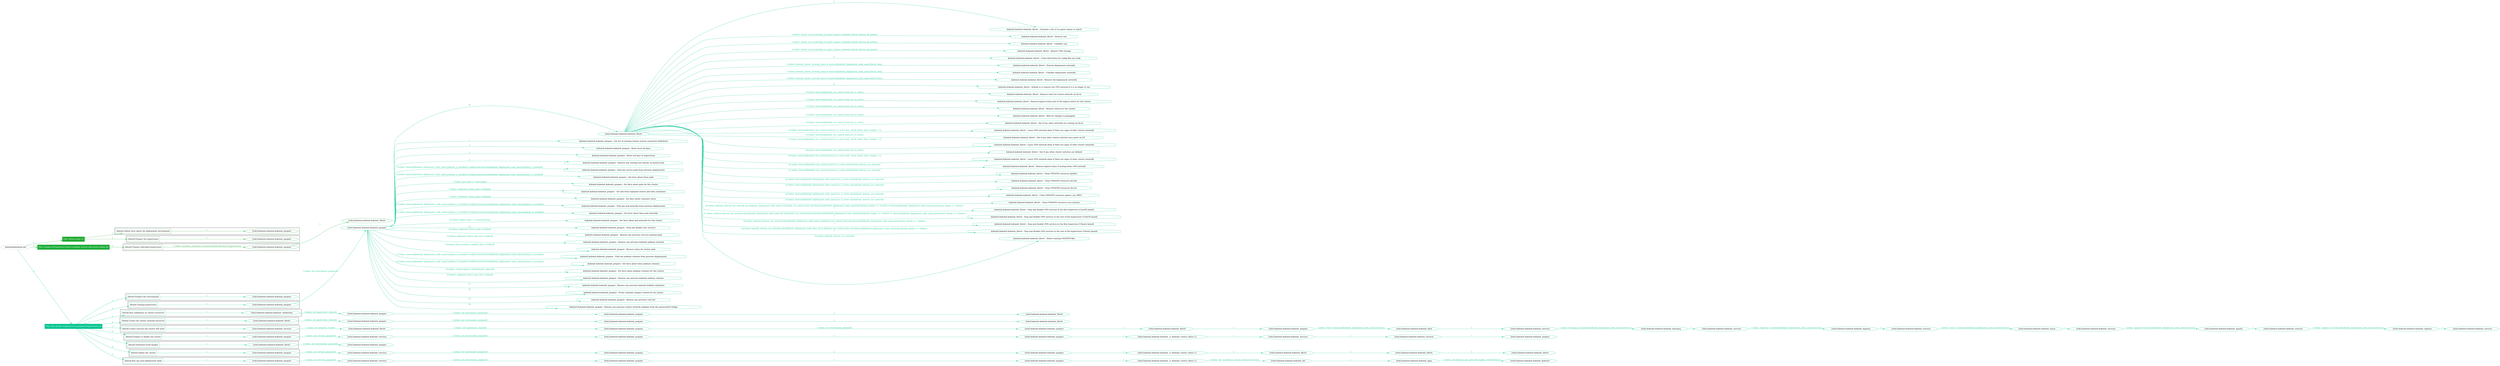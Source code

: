 digraph {
	graph [concentrate=true ordering=in rankdir=LR ratio=fill]
	edge [esep=5 sep=10]
	"kubeinit/playbook.yml" [id=root_node style=dotted]
	play_6b508097 [label="Play: Initial setup (1)" color="#21ab32" fontcolor="#ffffff" id=play_6b508097 shape=box style=filled tooltip=localhost]
	"kubeinit/playbook.yml" -> play_6b508097 [label="1 " color="#21ab32" fontcolor="#21ab32" id=edge_6d20b427 labeltooltip="1 " tooltip="1 "]
	subgraph "kubeinit.kubeinit.kubeinit_prepare" {
		role_09ddeec5 [label="[role] kubeinit.kubeinit.kubeinit_prepare" color="#21ab32" id=role_09ddeec5 tooltip="kubeinit.kubeinit.kubeinit_prepare"]
	}
	subgraph "kubeinit.kubeinit.kubeinit_prepare" {
		role_709d2f3a [label="[role] kubeinit.kubeinit.kubeinit_prepare" color="#21ab32" id=role_709d2f3a tooltip="kubeinit.kubeinit.kubeinit_prepare"]
	}
	subgraph "Play: Initial setup (1)" {
		play_6b508097 -> block_69dc7e77 [label=1 color="#21ab32" fontcolor="#21ab32" id=edge_f3945886 labeltooltip=1 tooltip=1]
		subgraph cluster_block_69dc7e77 {
			block_69dc7e77 [label="[block] Gather facts about the deployment environment" color="#21ab32" id=block_69dc7e77 labeltooltip="Gather facts about the deployment environment" shape=box tooltip="Gather facts about the deployment environment"]
			block_69dc7e77 -> role_09ddeec5 [label="1 " color="#21ab32" fontcolor="#21ab32" id=edge_68af06e1 labeltooltip="1 " tooltip="1 "]
		}
		play_6b508097 -> block_f2172d6e [label=2 color="#21ab32" fontcolor="#21ab32" id=edge_77ccdf61 labeltooltip=2 tooltip=2]
		subgraph cluster_block_f2172d6e {
			block_f2172d6e [label="[block] Prepare the hypervisors" color="#21ab32" id=block_f2172d6e labeltooltip="Prepare the hypervisors" shape=box tooltip="Prepare the hypervisors"]
			block_f2172d6e -> role_709d2f3a [label="1 " color="#21ab32" fontcolor="#21ab32" id=edge_4c955126 labeltooltip="1 " tooltip="1 "]
		}
	}
	play_7d1d71f0 [label="Play: Prepare all hypervisor hosts to deploy service and cluster nodes (0)" color="#1eae3a" fontcolor="#ffffff" id=play_7d1d71f0 shape=box style=filled tooltip="Play: Prepare all hypervisor hosts to deploy service and cluster nodes (0)"]
	"kubeinit/playbook.yml" -> play_7d1d71f0 [label="2 " color="#1eae3a" fontcolor="#1eae3a" id=edge_5a2d0046 labeltooltip="2 " tooltip="2 "]
	subgraph "kubeinit.kubeinit.kubeinit_libvirt" {
		role_07608cf1 [label="[role] kubeinit.kubeinit.kubeinit_libvirt" color="#1eae3a" id=role_07608cf1 tooltip="kubeinit.kubeinit.kubeinit_libvirt"]
	}
	subgraph "kubeinit.kubeinit.kubeinit_prepare" {
		role_78d25526 [label="[role] kubeinit.kubeinit.kubeinit_prepare" color="#1eae3a" id=role_78d25526 tooltip="kubeinit.kubeinit.kubeinit_prepare"]
		role_78d25526 -> role_07608cf1 [label="1 " color="#1eae3a" fontcolor="#1eae3a" id=edge_0f8e33da labeltooltip="1 " tooltip="1 "]
	}
	subgraph "Play: Prepare all hypervisor hosts to deploy service and cluster nodes (0)" {
		play_7d1d71f0 -> block_b2aab1a8 [label=1 color="#1eae3a" fontcolor="#1eae3a" id=edge_626925ab labeltooltip=1 tooltip=1]
		subgraph cluster_block_b2aab1a8 {
			block_b2aab1a8 [label="[block] Prepare individual hypervisors" color="#1eae3a" id=block_b2aab1a8 labeltooltip="Prepare individual hypervisors" shape=box tooltip="Prepare individual hypervisors"]
			block_b2aab1a8 -> role_78d25526 [label="1 [when: inventory_hostname in hostvars['kubeinit-facts'].hypervisors]" color="#1eae3a" fontcolor="#1eae3a" id=edge_decd3965 labeltooltip="1 [when: inventory_hostname in hostvars['kubeinit-facts'].hypervisors]" tooltip="1 [when: inventory_hostname in hostvars['kubeinit-facts'].hypervisors]"]
		}
	}
	play_75e70ce2 [label="Play: Run cluster deployment on prepared hypervisors (1)" color="#07c591" fontcolor="#ffffff" id=play_75e70ce2 shape=box style=filled tooltip=localhost]
	"kubeinit/playbook.yml" -> play_75e70ce2 [label="3 " color="#07c591" fontcolor="#07c591" id=edge_a6a03ca4 labeltooltip="3 " tooltip="3 "]
	subgraph "kubeinit.kubeinit.kubeinit_prepare" {
		role_f0410a28 [label="[role] kubeinit.kubeinit.kubeinit_prepare" color="#07c591" id=role_f0410a28 tooltip="kubeinit.kubeinit.kubeinit_prepare"]
	}
	subgraph "kubeinit.kubeinit.kubeinit_libvirt" {
		role_5434c037 [label="[role] kubeinit.kubeinit.kubeinit_libvirt" color="#07c591" id=role_5434c037 tooltip="kubeinit.kubeinit.kubeinit_libvirt"]
		task_1cceba07 [label="kubeinit.kubeinit.kubeinit_libvirt : Generate a list of vm guest names to match" color="#07c591" id=task_1cceba07 shape=octagon tooltip="kubeinit.kubeinit.kubeinit_libvirt : Generate a list of vm guest names to match"]
		role_5434c037 -> task_1cceba07 [label="1 " color="#07c591" fontcolor="#07c591" id=edge_4d5402cb labeltooltip="1 " tooltip="1 "]
		task_c10353f2 [label="kubeinit.kubeinit.kubeinit_libvirt : Destroy vms" color="#07c591" id=task_c10353f2 shape=octagon tooltip="kubeinit.kubeinit.kubeinit_libvirt : Destroy vms"]
		role_5434c037 -> task_c10353f2 [label="2 [when: cluster_vm in matching_vm_guest_names or kubeinit_libvirt_destroy_all_guests]" color="#07c591" fontcolor="#07c591" id=edge_22eb41ca labeltooltip="2 [when: cluster_vm in matching_vm_guest_names or kubeinit_libvirt_destroy_all_guests]" tooltip="2 [when: cluster_vm in matching_vm_guest_names or kubeinit_libvirt_destroy_all_guests]"]
		task_178c427b [label="kubeinit.kubeinit.kubeinit_libvirt : Undefine vms" color="#07c591" id=task_178c427b shape=octagon tooltip="kubeinit.kubeinit.kubeinit_libvirt : Undefine vms"]
		role_5434c037 -> task_178c427b [label="3 [when: cluster_vm in matching_vm_guest_names or kubeinit_libvirt_destroy_all_guests]" color="#07c591" fontcolor="#07c591" id=edge_0ec7c8f2 labeltooltip="3 [when: cluster_vm in matching_vm_guest_names or kubeinit_libvirt_destroy_all_guests]" tooltip="3 [when: cluster_vm in matching_vm_guest_names or kubeinit_libvirt_destroy_all_guests]"]
		task_4227d6d1 [label="kubeinit.kubeinit.kubeinit_libvirt : Remove VMs storage" color="#07c591" id=task_4227d6d1 shape=octagon tooltip="kubeinit.kubeinit.kubeinit_libvirt : Remove VMs storage"]
		role_5434c037 -> task_4227d6d1 [label="4 [when: cluster_vm in matching_vm_guest_names or kubeinit_libvirt_destroy_all_guests]" color="#07c591" fontcolor="#07c591" id=edge_632378bb labeltooltip="4 [when: cluster_vm in matching_vm_guest_names or kubeinit_libvirt_destroy_all_guests]" tooltip="4 [when: cluster_vm in matching_vm_guest_names or kubeinit_libvirt_destroy_all_guests]"]
		task_23b1ee82 [label="kubeinit.kubeinit.kubeinit_libvirt : Clean directories for config files per node" color="#07c591" id=task_23b1ee82 shape=octagon tooltip="kubeinit.kubeinit.kubeinit_libvirt : Clean directories for config files per node"]
		role_5434c037 -> task_23b1ee82 [label="5 " color="#07c591" fontcolor="#07c591" id=edge_34a8e618 labeltooltip="5 " tooltip="5 "]
		task_1fa3c9d6 [label="kubeinit.kubeinit.kubeinit_libvirt : Destroy deployment networks" color="#07c591" id=task_1fa3c9d6 shape=octagon tooltip="kubeinit.kubeinit.kubeinit_libvirt : Destroy deployment networks"]
		role_5434c037 -> task_1fa3c9d6 [label="6 [when: kubeinit_cluster_network_name in hostvars[kubeinit_deployment_node_name].libvirt_nets]" color="#07c591" fontcolor="#07c591" id=edge_d7d40df7 labeltooltip="6 [when: kubeinit_cluster_network_name in hostvars[kubeinit_deployment_node_name].libvirt_nets]" tooltip="6 [when: kubeinit_cluster_network_name in hostvars[kubeinit_deployment_node_name].libvirt_nets]"]
		task_c3eb918c [label="kubeinit.kubeinit.kubeinit_libvirt : Undefine deployment networks" color="#07c591" id=task_c3eb918c shape=octagon tooltip="kubeinit.kubeinit.kubeinit_libvirt : Undefine deployment networks"]
		role_5434c037 -> task_c3eb918c [label="7 [when: kubeinit_cluster_network_name in hostvars[kubeinit_deployment_node_name].libvirt_nets]" color="#07c591" fontcolor="#07c591" id=edge_a3f78365 labeltooltip="7 [when: kubeinit_cluster_network_name in hostvars[kubeinit_deployment_node_name].libvirt_nets]" tooltip="7 [when: kubeinit_cluster_network_name in hostvars[kubeinit_deployment_node_name].libvirt_nets]"]
		task_9b6f3411 [label="kubeinit.kubeinit.kubeinit_libvirt : Remove the deployment networks" color="#07c591" id=task_9b6f3411 shape=octagon tooltip="kubeinit.kubeinit.kubeinit_libvirt : Remove the deployment networks"]
		role_5434c037 -> task_9b6f3411 [label="8 [when: kubeinit_cluster_network_name in hostvars[kubeinit_deployment_node_name].libvirt_nets]" color="#07c591" fontcolor="#07c591" id=edge_90d46ae5 labeltooltip="8 [when: kubeinit_cluster_network_name in hostvars[kubeinit_deployment_node_name].libvirt_nets]" tooltip="8 [when: kubeinit_cluster_network_name in hostvars[kubeinit_deployment_node_name].libvirt_nets]"]
		task_0af57b42 [label="kubeinit.kubeinit.kubeinit_libvirt : Default is to remove the OVN network if it is no longer in use" color="#07c591" id=task_0af57b42 shape=octagon tooltip="kubeinit.kubeinit.kubeinit_libvirt : Default is to remove the OVN network if it is no longer in use"]
		role_5434c037 -> task_0af57b42 [label="9 " color="#07c591" fontcolor="#07c591" id=edge_4aa5e818 labeltooltip="9 " tooltip="9 "]
		task_2e903851 [label="kubeinit.kubeinit.kubeinit_libvirt : Remove route for cluster network via br-ex" color="#07c591" id=task_2e903851 shape=octagon tooltip="kubeinit.kubeinit.kubeinit_libvirt : Remove route for cluster network via br-ex"]
		role_5434c037 -> task_2e903851 [label="10 [when: hostvars[kubeinit_ovn_central_host].ovs_is_active]" color="#07c591" fontcolor="#07c591" id=edge_a393c837 labeltooltip="10 [when: hostvars[kubeinit_ovn_central_host].ovs_is_active]" tooltip="10 [when: hostvars[kubeinit_ovn_central_host].ovs_is_active]"]
		task_c2d22031 [label="kubeinit.kubeinit.kubeinit_libvirt : Remove logical router port of the logical switch for this cluster" color="#07c591" id=task_c2d22031 shape=octagon tooltip="kubeinit.kubeinit.kubeinit_libvirt : Remove logical router port of the logical switch for this cluster"]
		role_5434c037 -> task_c2d22031 [label="11 [when: hostvars[kubeinit_ovn_central_host].ovs_is_active]" color="#07c591" fontcolor="#07c591" id=edge_a17e471a labeltooltip="11 [when: hostvars[kubeinit_ovn_central_host].ovs_is_active]" tooltip="11 [when: hostvars[kubeinit_ovn_central_host].ovs_is_active]"]
		task_13b88446 [label="kubeinit.kubeinit.kubeinit_libvirt : Remove switch for this cluster" color="#07c591" id=task_13b88446 shape=octagon tooltip="kubeinit.kubeinit.kubeinit_libvirt : Remove switch for this cluster"]
		role_5434c037 -> task_13b88446 [label="12 [when: hostvars[kubeinit_ovn_central_host].ovs_is_active]" color="#07c591" fontcolor="#07c591" id=edge_337d7d58 labeltooltip="12 [when: hostvars[kubeinit_ovn_central_host].ovs_is_active]" tooltip="12 [when: hostvars[kubeinit_ovn_central_host].ovs_is_active]"]
		task_e06c4640 [label="kubeinit.kubeinit.kubeinit_libvirt : Wait for changes to propagate" color="#07c591" id=task_e06c4640 shape=octagon tooltip="kubeinit.kubeinit.kubeinit_libvirt : Wait for changes to propagate"]
		role_5434c037 -> task_e06c4640 [label="13 [when: hostvars[kubeinit_ovn_central_host].ovs_is_active]" color="#07c591" fontcolor="#07c591" id=edge_f70cf73e labeltooltip="13 [when: hostvars[kubeinit_ovn_central_host].ovs_is_active]" tooltip="13 [when: hostvars[kubeinit_ovn_central_host].ovs_is_active]"]
		task_e9bfacc2 [label="kubeinit.kubeinit.kubeinit_libvirt : See if any other networks are routing via br-ex" color="#07c591" id=task_e9bfacc2 shape=octagon tooltip="kubeinit.kubeinit.kubeinit_libvirt : See if any other networks are routing via br-ex"]
		role_5434c037 -> task_e9bfacc2 [label="14 [when: hostvars[kubeinit_ovn_central_host].ovs_is_active]" color="#07c591" fontcolor="#07c591" id=edge_cc9c0672 labeltooltip="14 [when: hostvars[kubeinit_ovn_central_host].ovs_is_active]" tooltip="14 [when: hostvars[kubeinit_ovn_central_host].ovs_is_active]"]
		task_c79a37d0 [label="kubeinit.kubeinit.kubeinit_libvirt : Leave OVN network alone if there are signs of other cluster networks" color="#07c591" id=task_c79a37d0 shape=octagon tooltip="kubeinit.kubeinit.kubeinit_libvirt : Leave OVN network alone if there are signs of other cluster networks"]
		role_5434c037 -> task_c79a37d0 [label="15 [when: hostvars[kubeinit_ovn_central_host].ovs_is_active and _result.stdout_lines | length > 1]" color="#07c591" fontcolor="#07c591" id=edge_db0cb00b labeltooltip="15 [when: hostvars[kubeinit_ovn_central_host].ovs_is_active and _result.stdout_lines | length > 1]" tooltip="15 [when: hostvars[kubeinit_ovn_central_host].ovs_is_active and _result.stdout_lines | length > 1]"]
		task_ffddbb0a [label="kubeinit.kubeinit.kubeinit_libvirt : See if any other cluster switches have ports on lr0" color="#07c591" id=task_ffddbb0a shape=octagon tooltip="kubeinit.kubeinit.kubeinit_libvirt : See if any other cluster switches have ports on lr0"]
		role_5434c037 -> task_ffddbb0a [label="16 [when: hostvars[kubeinit_ovn_central_host].ovs_is_active]" color="#07c591" fontcolor="#07c591" id=edge_5d2aa6f7 labeltooltip="16 [when: hostvars[kubeinit_ovn_central_host].ovs_is_active]" tooltip="16 [when: hostvars[kubeinit_ovn_central_host].ovs_is_active]"]
		task_a3b06fe5 [label="kubeinit.kubeinit.kubeinit_libvirt : Leave OVN network alone if there are signs of other cluster networks" color="#07c591" id=task_a3b06fe5 shape=octagon tooltip="kubeinit.kubeinit.kubeinit_libvirt : Leave OVN network alone if there are signs of other cluster networks"]
		role_5434c037 -> task_a3b06fe5 [label="17 [when: hostvars[kubeinit_ovn_central_host].ovs_is_active and _result.stdout_lines | length > 1]" color="#07c591" fontcolor="#07c591" id=edge_f767acde labeltooltip="17 [when: hostvars[kubeinit_ovn_central_host].ovs_is_active and _result.stdout_lines | length > 1]" tooltip="17 [when: hostvars[kubeinit_ovn_central_host].ovs_is_active and _result.stdout_lines | length > 1]"]
		task_f33a9607 [label="kubeinit.kubeinit.kubeinit_libvirt : See if any other cluster switches are defined" color="#07c591" id=task_f33a9607 shape=octagon tooltip="kubeinit.kubeinit.kubeinit_libvirt : See if any other cluster switches are defined"]
		role_5434c037 -> task_f33a9607 [label="18 [when: hostvars[kubeinit_ovn_central_host].ovs_is_active]" color="#07c591" fontcolor="#07c591" id=edge_e724cc03 labeltooltip="18 [when: hostvars[kubeinit_ovn_central_host].ovs_is_active]" tooltip="18 [when: hostvars[kubeinit_ovn_central_host].ovs_is_active]"]
		task_5e8cc2f0 [label="kubeinit.kubeinit.kubeinit_libvirt : Leave OVN network alone if there are signs of other cluster networks" color="#07c591" id=task_5e8cc2f0 shape=octagon tooltip="kubeinit.kubeinit.kubeinit_libvirt : Leave OVN network alone if there are signs of other cluster networks"]
		role_5434c037 -> task_5e8cc2f0 [label="19 [when: hostvars[kubeinit_ovn_central_host].ovs_is_active and _result.stdout_lines | length > 1]" color="#07c591" fontcolor="#07c591" id=edge_ca568189 labeltooltip="19 [when: hostvars[kubeinit_ovn_central_host].ovs_is_active and _result.stdout_lines | length > 1]" tooltip="19 [when: hostvars[kubeinit_ovn_central_host].ovs_is_active and _result.stdout_lines | length > 1]"]
		task_43a987b9 [label="kubeinit.kubeinit.kubeinit_libvirt : Remove logical router if tearing down OVN network" color="#07c591" id=task_43a987b9 shape=octagon tooltip="kubeinit.kubeinit.kubeinit_libvirt : Remove logical router if tearing down OVN network"]
		role_5434c037 -> task_43a987b9 [label="20 [when: hostvars[kubeinit_ovn_central_host].ovs_is_active and kubeinit_destroy_ovn_network]" color="#07c591" fontcolor="#07c591" id=edge_9c7cbaca labeltooltip="20 [when: hostvars[kubeinit_ovn_central_host].ovs_is_active and kubeinit_destroy_ovn_network]" tooltip="20 [when: hostvars[kubeinit_ovn_central_host].ovs_is_active and kubeinit_destroy_ovn_network]"]
		task_404668c2 [label="kubeinit.kubeinit.kubeinit_libvirt : Clean OVN/OVS resources (public)" color="#07c591" id=task_404668c2 shape=octagon tooltip="kubeinit.kubeinit.kubeinit_libvirt : Clean OVN/OVS resources (public)"]
		role_5434c037 -> task_404668c2 [label="21 [when: hostvars[kubeinit_ovn_central_host].ovs_is_active and kubeinit_destroy_ovn_network]" color="#07c591" fontcolor="#07c591" id=edge_ec51a6af labeltooltip="21 [when: hostvars[kubeinit_ovn_central_host].ovs_is_active and kubeinit_destroy_ovn_network]" tooltip="21 [when: hostvars[kubeinit_ovn_central_host].ovs_is_active and kubeinit_destroy_ovn_network]"]
		task_2d2d1fa9 [label="kubeinit.kubeinit.kubeinit_libvirt : Clean OVN/OVS resources (br-int)" color="#07c591" id=task_2d2d1fa9 shape=octagon tooltip="kubeinit.kubeinit.kubeinit_libvirt : Clean OVN/OVS resources (br-int)"]
		role_5434c037 -> task_2d2d1fa9 [label="22 [when: hostvars[kubeinit_deployment_node_name].ovs_is_active and kubeinit_destroy_ovn_network]" color="#07c591" fontcolor="#07c591" id=edge_5401d14d labeltooltip="22 [when: hostvars[kubeinit_deployment_node_name].ovs_is_active and kubeinit_destroy_ovn_network]" tooltip="22 [when: hostvars[kubeinit_deployment_node_name].ovs_is_active and kubeinit_destroy_ovn_network]"]
		task_5d55a142 [label="kubeinit.kubeinit.kubeinit_libvirt : Clean OVN/OVS resources (br-ex)" color="#07c591" id=task_5d55a142 shape=octagon tooltip="kubeinit.kubeinit.kubeinit_libvirt : Clean OVN/OVS resources (br-ex)"]
		role_5434c037 -> task_5d55a142 [label="23 [when: hostvars[kubeinit_deployment_node_name].ovs_is_active and kubeinit_destroy_ovn_network]" color="#07c591" fontcolor="#07c591" id=edge_8e5bde8f labeltooltip="23 [when: hostvars[kubeinit_deployment_node_name].ovs_is_active and kubeinit_destroy_ovn_network]" tooltip="23 [when: hostvars[kubeinit_deployment_node_name].ovs_is_active and kubeinit_destroy_ovn_network]"]
		task_10b732ed [label="kubeinit.kubeinit.kubeinit_libvirt : Clean OVN/OVS resources (genev_sys_6081)" color="#07c591" id=task_10b732ed shape=octagon tooltip="kubeinit.kubeinit.kubeinit_libvirt : Clean OVN/OVS resources (genev_sys_6081)"]
		role_5434c037 -> task_10b732ed [label="24 [when: hostvars[kubeinit_deployment_node_name].ovs_is_active and kubeinit_destroy_ovn_network]" color="#07c591" fontcolor="#07c591" id=edge_bb5a4324 labeltooltip="24 [when: hostvars[kubeinit_deployment_node_name].ovs_is_active and kubeinit_destroy_ovn_network]" tooltip="24 [when: hostvars[kubeinit_deployment_node_name].ovs_is_active and kubeinit_destroy_ovn_network]"]
		task_8903cebe [label="kubeinit.kubeinit.kubeinit_libvirt : Clean OVN/OVS resources (ovs-system)" color="#07c591" id=task_8903cebe shape=octagon tooltip="kubeinit.kubeinit.kubeinit_libvirt : Clean OVN/OVS resources (ovs-system)"]
		role_5434c037 -> task_8903cebe [label="25 [when: hostvars[kubeinit_deployment_node_name].ovs_is_active and kubeinit_destroy_ovn_network]" color="#07c591" fontcolor="#07c591" id=edge_1b090ee3 labeltooltip="25 [when: hostvars[kubeinit_deployment_node_name].ovs_is_active and kubeinit_destroy_ovn_network]" tooltip="25 [when: hostvars[kubeinit_deployment_node_name].ovs_is_active and kubeinit_destroy_ovn_network]"]
		task_c5b1cabf [label="kubeinit.kubeinit.kubeinit_libvirt : Stop and disable OVN services in the first hypervisor (CentOS based)" color="#07c591" id=task_c5b1cabf shape=octagon tooltip="kubeinit.kubeinit.kubeinit_libvirt : Stop and disable OVN services in the first hypervisor (CentOS based)"]
		role_5434c037 -> task_c5b1cabf [label="26 [when: kubeinit_destroy_ovn_network and (kubeinit_deployment_node_name in kubeinit_ovn_central_host) and (hostvars[kubeinit_deployment_node_name].distribution_family == 'CentOS' or hostvars[kubeinit_deployment_node_name].distribution_family == 'Fedora')
]" color="#07c591" fontcolor="#07c591" id=edge_d6139465 labeltooltip="26 [when: kubeinit_destroy_ovn_network and (kubeinit_deployment_node_name in kubeinit_ovn_central_host) and (hostvars[kubeinit_deployment_node_name].distribution_family == 'CentOS' or hostvars[kubeinit_deployment_node_name].distribution_family == 'Fedora')
]" tooltip="26 [when: kubeinit_destroy_ovn_network and (kubeinit_deployment_node_name in kubeinit_ovn_central_host) and (hostvars[kubeinit_deployment_node_name].distribution_family == 'CentOS' or hostvars[kubeinit_deployment_node_name].distribution_family == 'Fedora')
]"]
		task_cb05093f [label="kubeinit.kubeinit.kubeinit_libvirt : Stop and disable OVN services in the rest of the hypervisors (CentOS based)" color="#07c591" id=task_cb05093f shape=octagon tooltip="kubeinit.kubeinit.kubeinit_libvirt : Stop and disable OVN services in the rest of the hypervisors (CentOS based)"]
		role_5434c037 -> task_cb05093f [label="27 [when: kubeinit_destroy_ovn_network and (kubeinit_deployment_node_name not in kubeinit_ovn_central_host) and (hostvars[kubeinit_deployment_node_name].distribution_family == 'CentOS' or hostvars[kubeinit_deployment_node_name].distribution_family == 'Fedora')
]" color="#07c591" fontcolor="#07c591" id=edge_4b12718d labeltooltip="27 [when: kubeinit_destroy_ovn_network and (kubeinit_deployment_node_name not in kubeinit_ovn_central_host) and (hostvars[kubeinit_deployment_node_name].distribution_family == 'CentOS' or hostvars[kubeinit_deployment_node_name].distribution_family == 'Fedora')
]" tooltip="27 [when: kubeinit_destroy_ovn_network and (kubeinit_deployment_node_name not in kubeinit_ovn_central_host) and (hostvars[kubeinit_deployment_node_name].distribution_family == 'CentOS' or hostvars[kubeinit_deployment_node_name].distribution_family == 'Fedora')
]"]
		task_9e361052 [label="kubeinit.kubeinit.kubeinit_libvirt : Stop and disable OVN services in the first hypervisor (Ubuntu based)" color="#07c591" id=task_9e361052 shape=octagon tooltip="kubeinit.kubeinit.kubeinit_libvirt : Stop and disable OVN services in the first hypervisor (Ubuntu based)"]
		role_5434c037 -> task_9e361052 [label="28 [when: kubeinit_destroy_ovn_network and (kubeinit_deployment_node_name in kubeinit_ovn_central_host) and (hostvars[kubeinit_deployment_node_name].distribution_family == 'Debian')
]" color="#07c591" fontcolor="#07c591" id=edge_b75694d1 labeltooltip="28 [when: kubeinit_destroy_ovn_network and (kubeinit_deployment_node_name in kubeinit_ovn_central_host) and (hostvars[kubeinit_deployment_node_name].distribution_family == 'Debian')
]" tooltip="28 [when: kubeinit_destroy_ovn_network and (kubeinit_deployment_node_name in kubeinit_ovn_central_host) and (hostvars[kubeinit_deployment_node_name].distribution_family == 'Debian')
]"]
		task_c5644feb [label="kubeinit.kubeinit.kubeinit_libvirt : Stop and disable OVN services in the rest of the hypervisors (Ubuntu based)" color="#07c591" id=task_c5644feb shape=octagon tooltip="kubeinit.kubeinit.kubeinit_libvirt : Stop and disable OVN services in the rest of the hypervisors (Ubuntu based)"]
		role_5434c037 -> task_c5644feb [label="29 [when: kubeinit_destroy_ovn_network and (kubeinit_deployment_node_name not in kubeinit_ovn_central_host) and (hostvars[kubeinit_deployment_node_name].distribution_family == 'Debian')
]" color="#07c591" fontcolor="#07c591" id=edge_b4a8e7d6 labeltooltip="29 [when: kubeinit_destroy_ovn_network and (kubeinit_deployment_node_name not in kubeinit_ovn_central_host) and (hostvars[kubeinit_deployment_node_name].distribution_family == 'Debian')
]" tooltip="29 [when: kubeinit_destroy_ovn_network and (kubeinit_deployment_node_name not in kubeinit_ovn_central_host) and (hostvars[kubeinit_deployment_node_name].distribution_family == 'Debian')
]"]
		task_35d9e07e [label="kubeinit.kubeinit.kubeinit_libvirt : Delete existing OVS/OVN files" color="#07c591" id=task_35d9e07e shape=octagon tooltip="kubeinit.kubeinit.kubeinit_libvirt : Delete existing OVS/OVN files"]
		role_5434c037 -> task_35d9e07e [label="30 [when: kubeinit_destroy_ovn_network]" color="#07c591" fontcolor="#07c591" id=edge_39130d6f labeltooltip="30 [when: kubeinit_destroy_ovn_network]" tooltip="30 [when: kubeinit_destroy_ovn_network]"]
	}
	subgraph "kubeinit.kubeinit.kubeinit_prepare" {
		role_31f42c01 [label="[role] kubeinit.kubeinit.kubeinit_prepare" color="#07c591" id=role_31f42c01 tooltip="kubeinit.kubeinit.kubeinit_prepare"]
		task_256a02e2 [label="kubeinit.kubeinit.kubeinit_prepare : Get list of existing remote system connection definitions" color="#07c591" id=task_256a02e2 shape=octagon tooltip="kubeinit.kubeinit.kubeinit_prepare : Get list of existing remote system connection definitions"]
		role_31f42c01 -> task_256a02e2 [label="1 " color="#07c591" fontcolor="#07c591" id=edge_59aaf5a1 labeltooltip="1 " tooltip="1 "]
		task_05d13267 [label="kubeinit.kubeinit.kubeinit_prepare : Reset local ssh keys" color="#07c591" id=task_05d13267 shape=octagon tooltip="kubeinit.kubeinit.kubeinit_prepare : Reset local ssh keys"]
		role_31f42c01 -> task_05d13267 [label="2 " color="#07c591" fontcolor="#07c591" id=edge_5ef513d7 labeltooltip="2 " tooltip="2 "]
		task_55a41dd3 [label="kubeinit.kubeinit.kubeinit_prepare : Reset ssh keys in hypervisors" color="#07c591" id=task_55a41dd3 shape=octagon tooltip="kubeinit.kubeinit.kubeinit_prepare : Reset ssh keys in hypervisors"]
		role_31f42c01 -> task_55a41dd3 [label="3 " color="#07c591" fontcolor="#07c591" id=edge_ed2f59c9 labeltooltip="3 " tooltip="3 "]
		task_444f765a [label="kubeinit.kubeinit.kubeinit_prepare : Remove any existing ssh tunnels on bastion host" color="#07c591" id=task_444f765a shape=octagon tooltip="kubeinit.kubeinit.kubeinit_prepare : Remove any existing ssh tunnels on bastion host"]
		role_31f42c01 -> task_444f765a [label="4 " color="#07c591" fontcolor="#07c591" id=edge_7775bdaf labeltooltip="4 " tooltip="4 "]
		task_ee804ab1 [label="kubeinit.kubeinit.kubeinit_prepare : Find any service pods from previous deployments" color="#07c591" id=task_ee804ab1 shape=octagon tooltip="kubeinit.kubeinit.kubeinit_prepare : Find any service pods from previous deployments"]
		role_31f42c01 -> task_ee804ab1 [label="5 [when: hostvars[kubeinit_deployment_node_name].podman_is_installed is defined and hostvars[kubeinit_deployment_node_name].podman_is_installed]" color="#07c591" fontcolor="#07c591" id=edge_38214092 labeltooltip="5 [when: hostvars[kubeinit_deployment_node_name].podman_is_installed is defined and hostvars[kubeinit_deployment_node_name].podman_is_installed]" tooltip="5 [when: hostvars[kubeinit_deployment_node_name].podman_is_installed is defined and hostvars[kubeinit_deployment_node_name].podman_is_installed]"]
		task_5793f3ac [label="kubeinit.kubeinit.kubeinit_prepare : Set facts about those pods" color="#07c591" id=task_5793f3ac shape=octagon tooltip="kubeinit.kubeinit.kubeinit_prepare : Set facts about those pods"]
		role_31f42c01 -> task_5793f3ac [label="6 [when: hostvars[kubeinit_deployment_node_name].podman_is_installed is defined and hostvars[kubeinit_deployment_node_name].podman_is_installed]" color="#07c591" fontcolor="#07c591" id=edge_62a5deab labeltooltip="6 [when: hostvars[kubeinit_deployment_node_name].podman_is_installed is defined and hostvars[kubeinit_deployment_node_name].podman_is_installed]" tooltip="6 [when: hostvars[kubeinit_deployment_node_name].podman_is_installed is defined and hostvars[kubeinit_deployment_node_name].podman_is_installed]"]
		task_3ecaed3a [label="kubeinit.kubeinit.kubeinit_prepare : Set facts about pods for this cluster" color="#07c591" id=task_3ecaed3a shape=octagon tooltip="kubeinit.kubeinit.kubeinit_prepare : Set facts about pods for this cluster"]
		role_31f42c01 -> task_3ecaed3a [label="7 [when: pod_name == pod.Name]" color="#07c591" fontcolor="#07c591" id=edge_21542fd3 labeltooltip="7 [when: pod_name == pod.Name]" tooltip="7 [when: pod_name == pod.Name]"]
		task_6ffae670 [label="kubeinit.kubeinit.kubeinit_prepare : Get info from orphaned cluster pod infra containers" color="#07c591" id=task_6ffae670 shape=octagon tooltip="kubeinit.kubeinit.kubeinit_prepare : Get info from orphaned cluster pod infra containers"]
		role_31f42c01 -> task_6ffae670 [label="8 [when: orphaned_cluster_pods is defined]" color="#07c591" fontcolor="#07c591" id=edge_0797b940 labeltooltip="8 [when: orphaned_cluster_pods is defined]" tooltip="8 [when: orphaned_cluster_pods is defined]"]
		task_eab31b77 [label="kubeinit.kubeinit.kubeinit_prepare : Set facts about container netns" color="#07c591" id=task_eab31b77 shape=octagon tooltip="kubeinit.kubeinit.kubeinit_prepare : Set facts about container netns"]
		role_31f42c01 -> task_eab31b77 [label="9 [when: orphaned_cluster_pods is defined]" color="#07c591" fontcolor="#07c591" id=edge_c6dc608a labeltooltip="9 [when: orphaned_cluster_pods is defined]" tooltip="9 [when: orphaned_cluster_pods is defined]"]
		task_e45f6959 [label="kubeinit.kubeinit.kubeinit_prepare : Find any pod networks from previous deployments" color="#07c591" id=task_e45f6959 shape=octagon tooltip="kubeinit.kubeinit.kubeinit_prepare : Find any pod networks from previous deployments"]
		role_31f42c01 -> task_e45f6959 [label="10 [when: hostvars[kubeinit_deployment_node_name].podman_is_installed is defined and hostvars[kubeinit_deployment_node_name].podman_is_installed]" color="#07c591" fontcolor="#07c591" id=edge_668c4052 labeltooltip="10 [when: hostvars[kubeinit_deployment_node_name].podman_is_installed is defined and hostvars[kubeinit_deployment_node_name].podman_is_installed]" tooltip="10 [when: hostvars[kubeinit_deployment_node_name].podman_is_installed is defined and hostvars[kubeinit_deployment_node_name].podman_is_installed]"]
		task_26c08f84 [label="kubeinit.kubeinit.kubeinit_prepare : Set facts about those pod networks" color="#07c591" id=task_26c08f84 shape=octagon tooltip="kubeinit.kubeinit.kubeinit_prepare : Set facts about those pod networks"]
		role_31f42c01 -> task_26c08f84 [label="11 [when: hostvars[kubeinit_deployment_node_name].podman_is_installed is defined and hostvars[kubeinit_deployment_node_name].podman_is_installed]" color="#07c591" fontcolor="#07c591" id=edge_1ecda94f labeltooltip="11 [when: hostvars[kubeinit_deployment_node_name].podman_is_installed is defined and hostvars[kubeinit_deployment_node_name].podman_is_installed]" tooltip="11 [when: hostvars[kubeinit_deployment_node_name].podman_is_installed is defined and hostvars[kubeinit_deployment_node_name].podman_is_installed]"]
		task_9e06b148 [label="kubeinit.kubeinit.kubeinit_prepare : Set facts about pod networks for this cluster" color="#07c591" id=task_9e06b148 shape=octagon tooltip="kubeinit.kubeinit.kubeinit_prepare : Set facts about pod networks for this cluster"]
		role_31f42c01 -> task_9e06b148 [label="12 [when: bridge_name == network.name]" color="#07c591" fontcolor="#07c591" id=edge_981fcdb7 labeltooltip="12 [when: bridge_name == network.name]" tooltip="12 [when: bridge_name == network.name]"]
		task_690dfcb7 [label="kubeinit.kubeinit.kubeinit_prepare : Stop and disable user services" color="#07c591" id=task_690dfcb7 shape=octagon tooltip="kubeinit.kubeinit.kubeinit_prepare : Stop and disable user services"]
		role_31f42c01 -> task_690dfcb7 [label="13 " color="#07c591" fontcolor="#07c591" id=edge_e38d8c45 labeltooltip="13 " tooltip="13 "]
		task_69eefe3d [label="kubeinit.kubeinit.kubeinit_prepare : Remove any previous services podman pods" color="#07c591" id=task_69eefe3d shape=octagon tooltip="kubeinit.kubeinit.kubeinit_prepare : Remove any previous services podman pods"]
		role_31f42c01 -> task_69eefe3d [label="14 [when: orphaned_cluster_pods is defined]" color="#07c591" fontcolor="#07c591" id=edge_b02f2417 labeltooltip="14 [when: orphaned_cluster_pods is defined]" tooltip="14 [when: orphaned_cluster_pods is defined]"]
		task_3b3d3b61 [label="kubeinit.kubeinit.kubeinit_prepare : Remove any previous kubeinit podman network" color="#07c591" id=task_3b3d3b61 shape=octagon tooltip="kubeinit.kubeinit.kubeinit_prepare : Remove any previous kubeinit podman network"]
		role_31f42c01 -> task_3b3d3b61 [label="15 [when: orphaned_cluster_pod_nets is defined]" color="#07c591" fontcolor="#07c591" id=edge_187dc924 labeltooltip="15 [when: orphaned_cluster_pod_nets is defined]" tooltip="15 [when: orphaned_cluster_pod_nets is defined]"]
		task_fa6d180b [label="kubeinit.kubeinit.kubeinit_prepare : Remove netns for cluster pods" color="#07c591" id=task_fa6d180b shape=octagon tooltip="kubeinit.kubeinit.kubeinit_prepare : Remove netns for cluster pods"]
		role_31f42c01 -> task_fa6d180b [label="16 [when: infra_container_sandbox_keys is defined]" color="#07c591" fontcolor="#07c591" id=edge_5dc4e8be labeltooltip="16 [when: infra_container_sandbox_keys is defined]" tooltip="16 [when: infra_container_sandbox_keys is defined]"]
		task_d35e7224 [label="kubeinit.kubeinit.kubeinit_prepare : Find any podman volumes from previous deployments" color="#07c591" id=task_d35e7224 shape=octagon tooltip="kubeinit.kubeinit.kubeinit_prepare : Find any podman volumes from previous deployments"]
		role_31f42c01 -> task_d35e7224 [label="17 [when: hostvars[kubeinit_deployment_node_name].podman_is_installed is defined and hostvars[kubeinit_deployment_node_name].podman_is_installed]" color="#07c591" fontcolor="#07c591" id=edge_980d4576 labeltooltip="17 [when: hostvars[kubeinit_deployment_node_name].podman_is_installed is defined and hostvars[kubeinit_deployment_node_name].podman_is_installed]" tooltip="17 [when: hostvars[kubeinit_deployment_node_name].podman_is_installed is defined and hostvars[kubeinit_deployment_node_name].podman_is_installed]"]
		task_78421fa6 [label="kubeinit.kubeinit.kubeinit_prepare : Set facts about those podman volumes" color="#07c591" id=task_78421fa6 shape=octagon tooltip="kubeinit.kubeinit.kubeinit_prepare : Set facts about those podman volumes"]
		role_31f42c01 -> task_78421fa6 [label="18 [when: hostvars[kubeinit_deployment_node_name].podman_is_installed is defined and hostvars[kubeinit_deployment_node_name].podman_is_installed]" color="#07c591" fontcolor="#07c591" id=edge_0c3eedda labeltooltip="18 [when: hostvars[kubeinit_deployment_node_name].podman_is_installed is defined and hostvars[kubeinit_deployment_node_name].podman_is_installed]" tooltip="18 [when: hostvars[kubeinit_deployment_node_name].podman_is_installed is defined and hostvars[kubeinit_deployment_node_name].podman_is_installed]"]
		task_fffdcc07 [label="kubeinit.kubeinit.kubeinit_prepare : Set facts about podman volumes for this cluster" color="#07c591" id=task_fffdcc07 shape=octagon tooltip="kubeinit.kubeinit.kubeinit_prepare : Set facts about podman volumes for this cluster"]
		role_31f42c01 -> task_fffdcc07 [label="19 [when: volume.Name is match(cluster_pattern)]" color="#07c591" fontcolor="#07c591" id=edge_5079aefa labeltooltip="19 [when: volume.Name is match(cluster_pattern)]" tooltip="19 [when: volume.Name is match(cluster_pattern)]"]
		task_e5f1f874 [label="kubeinit.kubeinit.kubeinit_prepare : Remove any previous kubeinit podman volumes" color="#07c591" id=task_e5f1f874 shape=octagon tooltip="kubeinit.kubeinit.kubeinit_prepare : Remove any previous kubeinit podman volumes"]
		role_31f42c01 -> task_e5f1f874 [label="20 [when: orphaned_cluster_pod_vols is defined]" color="#07c591" fontcolor="#07c591" id=edge_9247b09a labeltooltip="20 [when: orphaned_cluster_pod_vols is defined]" tooltip="20 [when: orphaned_cluster_pod_vols is defined]"]
		task_3388b35e [label="kubeinit.kubeinit.kubeinit_prepare : Remove any previous kubeinit buildah containers" color="#07c591" id=task_3388b35e shape=octagon tooltip="kubeinit.kubeinit.kubeinit_prepare : Remove any previous kubeinit buildah containers"]
		role_31f42c01 -> task_3388b35e [label="21 " color="#07c591" fontcolor="#07c591" id=edge_02e9c362 labeltooltip="21 " tooltip="21 "]
		task_1173078a [label="kubeinit.kubeinit.kubeinit_prepare : Prune container images created for the cluster" color="#07c591" id=task_1173078a shape=octagon tooltip="kubeinit.kubeinit.kubeinit_prepare : Prune container images created for the cluster"]
		role_31f42c01 -> task_1173078a [label="22 " color="#07c591" fontcolor="#07c591" id=edge_6e7b7825 labeltooltip="22 " tooltip="22 "]
		task_39ef9779 [label="kubeinit.kubeinit.kubeinit_prepare : Remove any previous veth dev" color="#07c591" id=task_39ef9779 shape=octagon tooltip="kubeinit.kubeinit.kubeinit_prepare : Remove any previous veth dev"]
		role_31f42c01 -> task_39ef9779 [label="23 " color="#07c591" fontcolor="#07c591" id=edge_fff4661e labeltooltip="23 " tooltip="23 "]
		task_9d5396de [label="kubeinit.kubeinit.kubeinit_prepare : Remove any previous cluster network endpoint from the openvswitch bridge" color="#07c591" id=task_9d5396de shape=octagon tooltip="kubeinit.kubeinit.kubeinit_prepare : Remove any previous cluster network endpoint from the openvswitch bridge"]
		role_31f42c01 -> task_9d5396de [label="24 " color="#07c591" fontcolor="#07c591" id=edge_80f89aa6 labeltooltip="24 " tooltip="24 "]
		role_31f42c01 -> role_5434c037 [label="25 " color="#07c591" fontcolor="#07c591" id=edge_27cc6eb9 labeltooltip="25 " tooltip="25 "]
	}
	subgraph "kubeinit.kubeinit.kubeinit_prepare" {
		role_b96d0b40 [label="[role] kubeinit.kubeinit.kubeinit_prepare" color="#07c591" id=role_b96d0b40 tooltip="kubeinit.kubeinit.kubeinit_prepare"]
		role_b96d0b40 -> role_31f42c01 [label="1 [when: not environment_prepared]" color="#07c591" fontcolor="#07c591" id=edge_1385d250 labeltooltip="1 [when: not environment_prepared]" tooltip="1 [when: not environment_prepared]"]
	}
	subgraph "kubeinit.kubeinit.kubeinit_libvirt" {
		role_80d641bf [label="[role] kubeinit.kubeinit.kubeinit_libvirt" color="#07c591" id=role_80d641bf tooltip="kubeinit.kubeinit.kubeinit_libvirt"]
	}
	subgraph "kubeinit.kubeinit.kubeinit_prepare" {
		role_b9da80ef [label="[role] kubeinit.kubeinit.kubeinit_prepare" color="#07c591" id=role_b9da80ef tooltip="kubeinit.kubeinit.kubeinit_prepare"]
		role_b9da80ef -> role_80d641bf [label="1 " color="#07c591" fontcolor="#07c591" id=edge_cb8d70fd labeltooltip="1 " tooltip="1 "]
	}
	subgraph "kubeinit.kubeinit.kubeinit_prepare" {
		role_8cb9b7f7 [label="[role] kubeinit.kubeinit.kubeinit_prepare" color="#07c591" id=role_8cb9b7f7 tooltip="kubeinit.kubeinit.kubeinit_prepare"]
		role_8cb9b7f7 -> role_b9da80ef [label="1 [when: not environment_prepared]" color="#07c591" fontcolor="#07c591" id=edge_7bd26fa7 labeltooltip="1 [when: not environment_prepared]" tooltip="1 [when: not environment_prepared]"]
	}
	subgraph "kubeinit.kubeinit.kubeinit_validations" {
		role_16183769 [label="[role] kubeinit.kubeinit.kubeinit_validations" color="#07c591" id=role_16183769 tooltip="kubeinit.kubeinit.kubeinit_validations"]
		role_16183769 -> role_8cb9b7f7 [label="1 [when: not hypervisors_cleaned]" color="#07c591" fontcolor="#07c591" id=edge_36d2553b labeltooltip="1 [when: not hypervisors_cleaned]" tooltip="1 [when: not hypervisors_cleaned]"]
	}
	subgraph "kubeinit.kubeinit.kubeinit_libvirt" {
		role_6680693c [label="[role] kubeinit.kubeinit.kubeinit_libvirt" color="#07c591" id=role_6680693c tooltip="kubeinit.kubeinit.kubeinit_libvirt"]
	}
	subgraph "kubeinit.kubeinit.kubeinit_prepare" {
		role_9a6fc84f [label="[role] kubeinit.kubeinit.kubeinit_prepare" color="#07c591" id=role_9a6fc84f tooltip="kubeinit.kubeinit.kubeinit_prepare"]
		role_9a6fc84f -> role_6680693c [label="1 " color="#07c591" fontcolor="#07c591" id=edge_22dbfaf6 labeltooltip="1 " tooltip="1 "]
	}
	subgraph "kubeinit.kubeinit.kubeinit_prepare" {
		role_724fef50 [label="[role] kubeinit.kubeinit.kubeinit_prepare" color="#07c591" id=role_724fef50 tooltip="kubeinit.kubeinit.kubeinit_prepare"]
		role_724fef50 -> role_9a6fc84f [label="1 [when: not environment_prepared]" color="#07c591" fontcolor="#07c591" id=edge_66219012 labeltooltip="1 [when: not environment_prepared]" tooltip="1 [when: not environment_prepared]"]
	}
	subgraph "kubeinit.kubeinit.kubeinit_libvirt" {
		role_c128f1d5 [label="[role] kubeinit.kubeinit.kubeinit_libvirt" color="#07c591" id=role_c128f1d5 tooltip="kubeinit.kubeinit.kubeinit_libvirt"]
		role_c128f1d5 -> role_724fef50 [label="1 [when: not hypervisors_cleaned]" color="#07c591" fontcolor="#07c591" id=edge_84198ebf labeltooltip="1 [when: not hypervisors_cleaned]" tooltip="1 [when: not hypervisors_cleaned]"]
	}
	subgraph "kubeinit.kubeinit.kubeinit_services" {
		role_182e6ca1 [label="[role] kubeinit.kubeinit.kubeinit_services" color="#07c591" id=role_182e6ca1 tooltip="kubeinit.kubeinit.kubeinit_services"]
	}
	subgraph "kubeinit.kubeinit.kubeinit_registry" {
		role_7a4c8cad [label="[role] kubeinit.kubeinit.kubeinit_registry" color="#07c591" id=role_7a4c8cad tooltip="kubeinit.kubeinit.kubeinit_registry"]
		role_7a4c8cad -> role_182e6ca1 [label="1 " color="#07c591" fontcolor="#07c591" id=edge_74b0cb58 labeltooltip="1 " tooltip="1 "]
	}
	subgraph "kubeinit.kubeinit.kubeinit_services" {
		role_1114217b [label="[role] kubeinit.kubeinit.kubeinit_services" color="#07c591" id=role_1114217b tooltip="kubeinit.kubeinit.kubeinit_services"]
		role_1114217b -> role_7a4c8cad [label="1 [when: 'registry' in hostvars[kubeinit_deployment_node_name].services]" color="#07c591" fontcolor="#07c591" id=edge_cbf9647a labeltooltip="1 [when: 'registry' in hostvars[kubeinit_deployment_node_name].services]" tooltip="1 [when: 'registry' in hostvars[kubeinit_deployment_node_name].services]"]
	}
	subgraph "kubeinit.kubeinit.kubeinit_apache" {
		role_8d3b798d [label="[role] kubeinit.kubeinit.kubeinit_apache" color="#07c591" id=role_8d3b798d tooltip="kubeinit.kubeinit.kubeinit_apache"]
		role_8d3b798d -> role_1114217b [label="1 " color="#07c591" fontcolor="#07c591" id=edge_9b0a8b76 labeltooltip="1 " tooltip="1 "]
	}
	subgraph "kubeinit.kubeinit.kubeinit_services" {
		role_73995ede [label="[role] kubeinit.kubeinit.kubeinit_services" color="#07c591" id=role_73995ede tooltip="kubeinit.kubeinit.kubeinit_services"]
		role_73995ede -> role_8d3b798d [label="1 [when: 'apache' in hostvars[kubeinit_deployment_node_name].services]" color="#07c591" fontcolor="#07c591" id=edge_6aec53ba labeltooltip="1 [when: 'apache' in hostvars[kubeinit_deployment_node_name].services]" tooltip="1 [when: 'apache' in hostvars[kubeinit_deployment_node_name].services]"]
	}
	subgraph "kubeinit.kubeinit.kubeinit_nexus" {
		role_b910d17b [label="[role] kubeinit.kubeinit.kubeinit_nexus" color="#07c591" id=role_b910d17b tooltip="kubeinit.kubeinit.kubeinit_nexus"]
		role_b910d17b -> role_73995ede [label="1 " color="#07c591" fontcolor="#07c591" id=edge_0e76e1a3 labeltooltip="1 " tooltip="1 "]
	}
	subgraph "kubeinit.kubeinit.kubeinit_services" {
		role_9f0dedf1 [label="[role] kubeinit.kubeinit.kubeinit_services" color="#07c591" id=role_9f0dedf1 tooltip="kubeinit.kubeinit.kubeinit_services"]
		role_9f0dedf1 -> role_b910d17b [label="1 [when: 'nexus' in hostvars[kubeinit_deployment_node_name].services]" color="#07c591" fontcolor="#07c591" id=edge_fe3f06ee labeltooltip="1 [when: 'nexus' in hostvars[kubeinit_deployment_node_name].services]" tooltip="1 [when: 'nexus' in hostvars[kubeinit_deployment_node_name].services]"]
	}
	subgraph "kubeinit.kubeinit.kubeinit_haproxy" {
		role_e1972bb2 [label="[role] kubeinit.kubeinit.kubeinit_haproxy" color="#07c591" id=role_e1972bb2 tooltip="kubeinit.kubeinit.kubeinit_haproxy"]
		role_e1972bb2 -> role_9f0dedf1 [label="1 " color="#07c591" fontcolor="#07c591" id=edge_377dd700 labeltooltip="1 " tooltip="1 "]
	}
	subgraph "kubeinit.kubeinit.kubeinit_services" {
		role_d5b6727e [label="[role] kubeinit.kubeinit.kubeinit_services" color="#07c591" id=role_d5b6727e tooltip="kubeinit.kubeinit.kubeinit_services"]
		role_d5b6727e -> role_e1972bb2 [label="1 [when: 'haproxy' in hostvars[kubeinit_deployment_node_name].services]" color="#07c591" fontcolor="#07c591" id=edge_c407dfb9 labeltooltip="1 [when: 'haproxy' in hostvars[kubeinit_deployment_node_name].services]" tooltip="1 [when: 'haproxy' in hostvars[kubeinit_deployment_node_name].services]"]
	}
	subgraph "kubeinit.kubeinit.kubeinit_dnsmasq" {
		role_08fffd16 [label="[role] kubeinit.kubeinit.kubeinit_dnsmasq" color="#07c591" id=role_08fffd16 tooltip="kubeinit.kubeinit.kubeinit_dnsmasq"]
		role_08fffd16 -> role_d5b6727e [label="1 " color="#07c591" fontcolor="#07c591" id=edge_8e992f35 labeltooltip="1 " tooltip="1 "]
	}
	subgraph "kubeinit.kubeinit.kubeinit_services" {
		role_65baff3f [label="[role] kubeinit.kubeinit.kubeinit_services" color="#07c591" id=role_65baff3f tooltip="kubeinit.kubeinit.kubeinit_services"]
		role_65baff3f -> role_08fffd16 [label="1 [when: 'dnsmasq' in hostvars[kubeinit_deployment_node_name].services]" color="#07c591" fontcolor="#07c591" id=edge_7b645841 labeltooltip="1 [when: 'dnsmasq' in hostvars[kubeinit_deployment_node_name].services]" tooltip="1 [when: 'dnsmasq' in hostvars[kubeinit_deployment_node_name].services]"]
	}
	subgraph "kubeinit.kubeinit.kubeinit_bind" {
		role_46be87e8 [label="[role] kubeinit.kubeinit.kubeinit_bind" color="#07c591" id=role_46be87e8 tooltip="kubeinit.kubeinit.kubeinit_bind"]
		role_46be87e8 -> role_65baff3f [label="1 " color="#07c591" fontcolor="#07c591" id=edge_87ac972b labeltooltip="1 " tooltip="1 "]
	}
	subgraph "kubeinit.kubeinit.kubeinit_prepare" {
		role_c1225f97 [label="[role] kubeinit.kubeinit.kubeinit_prepare" color="#07c591" id=role_c1225f97 tooltip="kubeinit.kubeinit.kubeinit_prepare"]
		role_c1225f97 -> role_46be87e8 [label="1 [when: 'bind' in hostvars[kubeinit_deployment_node_name].services]" color="#07c591" fontcolor="#07c591" id=edge_5d1007a2 labeltooltip="1 [when: 'bind' in hostvars[kubeinit_deployment_node_name].services]" tooltip="1 [when: 'bind' in hostvars[kubeinit_deployment_node_name].services]"]
	}
	subgraph "kubeinit.kubeinit.kubeinit_libvirt" {
		role_f2e38e58 [label="[role] kubeinit.kubeinit.kubeinit_libvirt" color="#07c591" id=role_f2e38e58 tooltip="kubeinit.kubeinit.kubeinit_libvirt"]
		role_f2e38e58 -> role_c1225f97 [label="1 " color="#07c591" fontcolor="#07c591" id=edge_0067db1f labeltooltip="1 " tooltip="1 "]
	}
	subgraph "kubeinit.kubeinit.kubeinit_prepare" {
		role_bdf67af2 [label="[role] kubeinit.kubeinit.kubeinit_prepare" color="#07c591" id=role_bdf67af2 tooltip="kubeinit.kubeinit.kubeinit_prepare"]
		role_bdf67af2 -> role_f2e38e58 [label="1 " color="#07c591" fontcolor="#07c591" id=edge_cb01e86c labeltooltip="1 " tooltip="1 "]
	}
	subgraph "kubeinit.kubeinit.kubeinit_prepare" {
		role_ca53071f [label="[role] kubeinit.kubeinit.kubeinit_prepare" color="#07c591" id=role_ca53071f tooltip="kubeinit.kubeinit.kubeinit_prepare"]
		role_ca53071f -> role_bdf67af2 [label="1 [when: not environment_prepared]" color="#07c591" fontcolor="#07c591" id=edge_795d7b0e labeltooltip="1 [when: not environment_prepared]" tooltip="1 [when: not environment_prepared]"]
	}
	subgraph "kubeinit.kubeinit.kubeinit_libvirt" {
		role_a6dcb991 [label="[role] kubeinit.kubeinit.kubeinit_libvirt" color="#07c591" id=role_a6dcb991 tooltip="kubeinit.kubeinit.kubeinit_libvirt"]
		role_a6dcb991 -> role_ca53071f [label="1 [when: not hypervisors_cleaned]" color="#07c591" fontcolor="#07c591" id=edge_b1f12b2d labeltooltip="1 [when: not hypervisors_cleaned]" tooltip="1 [when: not hypervisors_cleaned]"]
	}
	subgraph "kubeinit.kubeinit.kubeinit_services" {
		role_a662cf9f [label="[role] kubeinit.kubeinit.kubeinit_services" color="#07c591" id=role_a662cf9f tooltip="kubeinit.kubeinit.kubeinit_services"]
		role_a662cf9f -> role_a6dcb991 [label="1 [when: not network_created]" color="#07c591" fontcolor="#07c591" id=edge_b036115c labeltooltip="1 [when: not network_created]" tooltip="1 [when: not network_created]"]
	}
	subgraph "kubeinit.kubeinit.kubeinit_prepare" {
		role_ccacc7bb [label="[role] kubeinit.kubeinit.kubeinit_prepare" color="#07c591" id=role_ccacc7bb tooltip="kubeinit.kubeinit.kubeinit_prepare"]
	}
	subgraph "kubeinit.kubeinit.kubeinit_services" {
		role_35d7231a [label="[role] kubeinit.kubeinit.kubeinit_services" color="#07c591" id=role_35d7231a tooltip="kubeinit.kubeinit.kubeinit_services"]
		role_35d7231a -> role_ccacc7bb [label="1 " color="#07c591" fontcolor="#07c591" id=edge_fb2b5827 labeltooltip="1 " tooltip="1 "]
	}
	subgraph "kubeinit.kubeinit.kubeinit_services" {
		role_6490b34d [label="[role] kubeinit.kubeinit.kubeinit_services" color="#07c591" id=role_6490b34d tooltip="kubeinit.kubeinit.kubeinit_services"]
		role_6490b34d -> role_35d7231a [label="1 " color="#07c591" fontcolor="#07c591" id=edge_ff0578a5 labeltooltip="1 " tooltip="1 "]
	}
	subgraph "kubeinit.kubeinit.kubeinit_{{ kubeinit_cluster_distro }}" {
		role_c53db662 [label="[role] kubeinit.kubeinit.kubeinit_{{ kubeinit_cluster_distro }}" color="#07c591" id=role_c53db662 tooltip="kubeinit.kubeinit.kubeinit_{{ kubeinit_cluster_distro }}"]
		role_c53db662 -> role_6490b34d [label="1 " color="#07c591" fontcolor="#07c591" id=edge_380f9796 labeltooltip="1 " tooltip="1 "]
	}
	subgraph "kubeinit.kubeinit.kubeinit_prepare" {
		role_51f9e4a1 [label="[role] kubeinit.kubeinit.kubeinit_prepare" color="#07c591" id=role_51f9e4a1 tooltip="kubeinit.kubeinit.kubeinit_prepare"]
		role_51f9e4a1 -> role_c53db662 [label="1 " color="#07c591" fontcolor="#07c591" id=edge_1fe227c0 labeltooltip="1 " tooltip="1 "]
	}
	subgraph "kubeinit.kubeinit.kubeinit_prepare" {
		role_3a36d0ae [label="[role] kubeinit.kubeinit.kubeinit_prepare" color="#07c591" id=role_3a36d0ae tooltip="kubeinit.kubeinit.kubeinit_prepare"]
		role_3a36d0ae -> role_51f9e4a1 [label="1 " color="#07c591" fontcolor="#07c591" id=edge_51927718 labeltooltip="1 " tooltip="1 "]
	}
	subgraph "kubeinit.kubeinit.kubeinit_services" {
		role_94d59b20 [label="[role] kubeinit.kubeinit.kubeinit_services" color="#07c591" id=role_94d59b20 tooltip="kubeinit.kubeinit.kubeinit_services"]
		role_94d59b20 -> role_3a36d0ae [label="1 [when: not environment_prepared]" color="#07c591" fontcolor="#07c591" id=edge_7107acbc labeltooltip="1 [when: not environment_prepared]" tooltip="1 [when: not environment_prepared]"]
	}
	subgraph "kubeinit.kubeinit.kubeinit_prepare" {
		role_5c53c549 [label="[role] kubeinit.kubeinit.kubeinit_prepare" color="#07c591" id=role_5c53c549 tooltip="kubeinit.kubeinit.kubeinit_prepare"]
		role_5c53c549 -> role_94d59b20 [label="1 [when: not services_prepared]" color="#07c591" fontcolor="#07c591" id=edge_969bbb04 labeltooltip="1 [when: not services_prepared]" tooltip="1 [when: not services_prepared]"]
	}
	subgraph "kubeinit.kubeinit.kubeinit_prepare" {
		role_47fbc33f [label="[role] kubeinit.kubeinit.kubeinit_prepare" color="#07c591" id=role_47fbc33f tooltip="kubeinit.kubeinit.kubeinit_prepare"]
	}
	subgraph "kubeinit.kubeinit.kubeinit_libvirt" {
		role_8df16a16 [label="[role] kubeinit.kubeinit.kubeinit_libvirt" color="#07c591" id=role_8df16a16 tooltip="kubeinit.kubeinit.kubeinit_libvirt"]
		role_8df16a16 -> role_47fbc33f [label="1 [when: not environment_prepared]" color="#07c591" fontcolor="#07c591" id=edge_963d0c82 labeltooltip="1 [when: not environment_prepared]" tooltip="1 [when: not environment_prepared]"]
	}
	subgraph "kubeinit.kubeinit.kubeinit_libvirt" {
		role_969d0ea1 [label="[role] kubeinit.kubeinit.kubeinit_libvirt" color="#07c591" id=role_969d0ea1 tooltip="kubeinit.kubeinit.kubeinit_libvirt"]
	}
	subgraph "kubeinit.kubeinit.kubeinit_libvirt" {
		role_1ad0c5e2 [label="[role] kubeinit.kubeinit.kubeinit_libvirt" color="#07c591" id=role_1ad0c5e2 tooltip="kubeinit.kubeinit.kubeinit_libvirt"]
		role_1ad0c5e2 -> role_969d0ea1 [label="1 " color="#07c591" fontcolor="#07c591" id=edge_14c4d0b0 labeltooltip="1 " tooltip="1 "]
	}
	subgraph "kubeinit.kubeinit.kubeinit_libvirt" {
		role_59597223 [label="[role] kubeinit.kubeinit.kubeinit_libvirt" color="#07c591" id=role_59597223 tooltip="kubeinit.kubeinit.kubeinit_libvirt"]
		role_59597223 -> role_1ad0c5e2 [label="1 " color="#07c591" fontcolor="#07c591" id=edge_6085291a labeltooltip="1 " tooltip="1 "]
	}
	subgraph "kubeinit.kubeinit.kubeinit_{{ kubeinit_cluster_distro }}" {
		role_a8b326a4 [label="[role] kubeinit.kubeinit.kubeinit_{{ kubeinit_cluster_distro }}" color="#07c591" id=role_a8b326a4 tooltip="kubeinit.kubeinit.kubeinit_{{ kubeinit_cluster_distro }}"]
		role_a8b326a4 -> role_59597223 [label="1 " color="#07c591" fontcolor="#07c591" id=edge_e3a235e6 labeltooltip="1 " tooltip="1 "]
	}
	subgraph "kubeinit.kubeinit.kubeinit_prepare" {
		role_1d9079a3 [label="[role] kubeinit.kubeinit.kubeinit_prepare" color="#07c591" id=role_1d9079a3 tooltip="kubeinit.kubeinit.kubeinit_prepare"]
		role_1d9079a3 -> role_a8b326a4 [label="1 " color="#07c591" fontcolor="#07c591" id=edge_01c79cf3 labeltooltip="1 " tooltip="1 "]
	}
	subgraph "kubeinit.kubeinit.kubeinit_prepare" {
		role_6e5b4b30 [label="[role] kubeinit.kubeinit.kubeinit_prepare" color="#07c591" id=role_6e5b4b30 tooltip="kubeinit.kubeinit.kubeinit_prepare"]
		role_6e5b4b30 -> role_1d9079a3 [label="1 " color="#07c591" fontcolor="#07c591" id=edge_c1fdea38 labeltooltip="1 " tooltip="1 "]
	}
	subgraph "kubeinit.kubeinit.kubeinit_services" {
		role_ba9e2d5c [label="[role] kubeinit.kubeinit.kubeinit_services" color="#07c591" id=role_ba9e2d5c tooltip="kubeinit.kubeinit.kubeinit_services"]
		role_ba9e2d5c -> role_6e5b4b30 [label="1 [when: not environment_prepared]" color="#07c591" fontcolor="#07c591" id=edge_125432cc labeltooltip="1 [when: not environment_prepared]" tooltip="1 [when: not environment_prepared]"]
	}
	subgraph "kubeinit.kubeinit.kubeinit_prepare" {
		role_46406f25 [label="[role] kubeinit.kubeinit.kubeinit_prepare" color="#07c591" id=role_46406f25 tooltip="kubeinit.kubeinit.kubeinit_prepare"]
		role_46406f25 -> role_ba9e2d5c [label="1 [when: not services_prepared]" color="#07c591" fontcolor="#07c591" id=edge_f04f1731 labeltooltip="1 [when: not services_prepared]" tooltip="1 [when: not services_prepared]"]
	}
	subgraph "kubeinit.kubeinit.kubeinit_kubevirt" {
		role_96770bd0 [label="[role] kubeinit.kubeinit.kubeinit_kubevirt" color="#07c591" id=role_96770bd0 tooltip="kubeinit.kubeinit.kubeinit_kubevirt"]
	}
	subgraph "kubeinit.kubeinit.kubeinit_apps" {
		role_f4556c34 [label="[role] kubeinit.kubeinit.kubeinit_apps" color="#07c591" id=role_f4556c34 tooltip="kubeinit.kubeinit.kubeinit_apps"]
		role_f4556c34 -> role_96770bd0 [label="1 [when: not kubeinit_okd_openshift_deploy | default(False)]" color="#07c591" fontcolor="#07c591" id=edge_81c70b23 labeltooltip="1 [when: not kubeinit_okd_openshift_deploy | default(False)]" tooltip="1 [when: not kubeinit_okd_openshift_deploy | default(False)]"]
	}
	subgraph "kubeinit.kubeinit.kubeinit_nfs" {
		role_a8993b19 [label="[role] kubeinit.kubeinit.kubeinit_nfs" color="#07c591" id=role_a8993b19 tooltip="kubeinit.kubeinit.kubeinit_nfs"]
		role_a8993b19 -> role_f4556c34 [label="1 " color="#07c591" fontcolor="#07c591" id=edge_d1d44ebd labeltooltip="1 " tooltip="1 "]
	}
	subgraph "kubeinit.kubeinit.kubeinit_{{ kubeinit_cluster_distro }}" {
		role_3b61a3fe [label="[role] kubeinit.kubeinit.kubeinit_{{ kubeinit_cluster_distro }}" color="#07c591" id=role_3b61a3fe tooltip="kubeinit.kubeinit.kubeinit_{{ kubeinit_cluster_distro }}"]
		role_3b61a3fe -> role_a8993b19 [label="1 [when: 'nfs' in kubeinit_cluster_hostvars.services]" color="#07c591" fontcolor="#07c591" id=edge_88045847 labeltooltip="1 [when: 'nfs' in kubeinit_cluster_hostvars.services]" tooltip="1 [when: 'nfs' in kubeinit_cluster_hostvars.services]"]
	}
	subgraph "kubeinit.kubeinit.kubeinit_prepare" {
		role_e690da1c [label="[role] kubeinit.kubeinit.kubeinit_prepare" color="#07c591" id=role_e690da1c tooltip="kubeinit.kubeinit.kubeinit_prepare"]
		role_e690da1c -> role_3b61a3fe [label="1 " color="#07c591" fontcolor="#07c591" id=edge_24b7a28b labeltooltip="1 " tooltip="1 "]
	}
	subgraph "kubeinit.kubeinit.kubeinit_prepare" {
		role_f12c2dc4 [label="[role] kubeinit.kubeinit.kubeinit_prepare" color="#07c591" id=role_f12c2dc4 tooltip="kubeinit.kubeinit.kubeinit_prepare"]
		role_f12c2dc4 -> role_e690da1c [label="1 " color="#07c591" fontcolor="#07c591" id=edge_9f45f0b6 labeltooltip="1 " tooltip="1 "]
	}
	subgraph "kubeinit.kubeinit.kubeinit_services" {
		role_89da9acb [label="[role] kubeinit.kubeinit.kubeinit_services" color="#07c591" id=role_89da9acb tooltip="kubeinit.kubeinit.kubeinit_services"]
		role_89da9acb -> role_f12c2dc4 [label="1 [when: not environment_prepared]" color="#07c591" fontcolor="#07c591" id=edge_73e902c2 labeltooltip="1 [when: not environment_prepared]" tooltip="1 [when: not environment_prepared]"]
	}
	subgraph "kubeinit.kubeinit.kubeinit_prepare" {
		role_54a3111c [label="[role] kubeinit.kubeinit.kubeinit_prepare" color="#07c591" id=role_54a3111c tooltip="kubeinit.kubeinit.kubeinit_prepare"]
		role_54a3111c -> role_89da9acb [label="1 [when: not services_prepared]" color="#07c591" fontcolor="#07c591" id=edge_dc46fceb labeltooltip="1 [when: not services_prepared]" tooltip="1 [when: not services_prepared]"]
	}
	subgraph "Play: Run cluster deployment on prepared hypervisors (1)" {
		play_75e70ce2 -> block_de54fddf [label=1 color="#07c591" fontcolor="#07c591" id=edge_d51cbeff labeltooltip=1 tooltip=1]
		subgraph cluster_block_de54fddf {
			block_de54fddf [label="[block] Prepare the environment" color="#07c591" id=block_de54fddf labeltooltip="Prepare the environment" shape=box tooltip="Prepare the environment"]
			block_de54fddf -> role_f0410a28 [label="1 " color="#07c591" fontcolor="#07c591" id=edge_3c2cd5d1 labeltooltip="1 " tooltip="1 "]
		}
		play_75e70ce2 -> block_6ceaf61d [label=2 color="#07c591" fontcolor="#07c591" id=edge_a218fb36 labeltooltip=2 tooltip=2]
		subgraph cluster_block_6ceaf61d {
			block_6ceaf61d [label="[block] Cleanup hypervisors" color="#07c591" id=block_6ceaf61d labeltooltip="Cleanup hypervisors" shape=box tooltip="Cleanup hypervisors"]
			block_6ceaf61d -> role_b96d0b40 [label="1 " color="#07c591" fontcolor="#07c591" id=edge_7e3be196 labeltooltip="1 " tooltip="1 "]
		}
		play_75e70ce2 -> block_3e04357e [label=3 color="#07c591" fontcolor="#07c591" id=edge_8c4dc743 labeltooltip=3 tooltip=3]
		subgraph cluster_block_3e04357e {
			block_3e04357e [label="[block] Run validations on cluster resources" color="#07c591" id=block_3e04357e labeltooltip="Run validations on cluster resources" shape=box tooltip="Run validations on cluster resources"]
			block_3e04357e -> role_16183769 [label="1 " color="#07c591" fontcolor="#07c591" id=edge_8973ccb1 labeltooltip="1 " tooltip="1 "]
		}
		play_75e70ce2 -> block_fc3e4a47 [label=4 color="#07c591" fontcolor="#07c591" id=edge_2d2455bc labeltooltip=4 tooltip=4]
		subgraph cluster_block_fc3e4a47 {
			block_fc3e4a47 [label="[block] Create the cluster network resources" color="#07c591" id=block_fc3e4a47 labeltooltip="Create the cluster network resources" shape=box tooltip="Create the cluster network resources"]
			block_fc3e4a47 -> role_c128f1d5 [label="1 " color="#07c591" fontcolor="#07c591" id=edge_ab61cef2 labeltooltip="1 " tooltip="1 "]
		}
		play_75e70ce2 -> block_80726654 [label=5 color="#07c591" fontcolor="#07c591" id=edge_eececf3e labeltooltip=5 tooltip=5]
		subgraph cluster_block_80726654 {
			block_80726654 [label="[block] Create services the cluster will need" color="#07c591" id=block_80726654 labeltooltip="Create services the cluster will need" shape=box tooltip="Create services the cluster will need"]
			block_80726654 -> role_a662cf9f [label="1 " color="#07c591" fontcolor="#07c591" id=edge_d6719ea8 labeltooltip="1 " tooltip="1 "]
		}
		play_75e70ce2 -> block_31d0a136 [label=6 color="#07c591" fontcolor="#07c591" id=edge_d0971086 labeltooltip=6 tooltip=6]
		subgraph cluster_block_31d0a136 {
			block_31d0a136 [label="[block] Prepare to deploy the cluster" color="#07c591" id=block_31d0a136 labeltooltip="Prepare to deploy the cluster" shape=box tooltip="Prepare to deploy the cluster"]
			block_31d0a136 -> role_5c53c549 [label="1 " color="#07c591" fontcolor="#07c591" id=edge_d3bc0f70 labeltooltip="1 " tooltip="1 "]
		}
		play_75e70ce2 -> block_e6924f10 [label=7 color="#07c591" fontcolor="#07c591" id=edge_7574ef03 labeltooltip=7 tooltip=7]
		subgraph cluster_block_e6924f10 {
			block_e6924f10 [label="[block] Download cloud images" color="#07c591" id=block_e6924f10 labeltooltip="Download cloud images" shape=box tooltip="Download cloud images"]
			block_e6924f10 -> role_8df16a16 [label="1 " color="#07c591" fontcolor="#07c591" id=edge_5fe83b5e labeltooltip="1 " tooltip="1 "]
		}
		play_75e70ce2 -> block_36a3da37 [label=8 color="#07c591" fontcolor="#07c591" id=edge_e5779445 labeltooltip=8 tooltip=8]
		subgraph cluster_block_36a3da37 {
			block_36a3da37 [label="[block] Deploy the cluster" color="#07c591" id=block_36a3da37 labeltooltip="Deploy the cluster" shape=box tooltip="Deploy the cluster"]
			block_36a3da37 -> role_46406f25 [label="1 " color="#07c591" fontcolor="#07c591" id=edge_a99bd078 labeltooltip="1 " tooltip="1 "]
		}
		play_75e70ce2 -> block_f3c8ecd6 [label=9 color="#07c591" fontcolor="#07c591" id=edge_ee9a1f7b labeltooltip=9 tooltip=9]
		subgraph cluster_block_f3c8ecd6 {
			block_f3c8ecd6 [label="[block] Run any post-deployment tasks" color="#07c591" id=block_f3c8ecd6 labeltooltip="Run any post-deployment tasks" shape=box tooltip="Run any post-deployment tasks"]
			block_f3c8ecd6 -> role_54a3111c [label="1 " color="#07c591" fontcolor="#07c591" id=edge_536ce392 labeltooltip="1 " tooltip="1 "]
		}
	}
}
